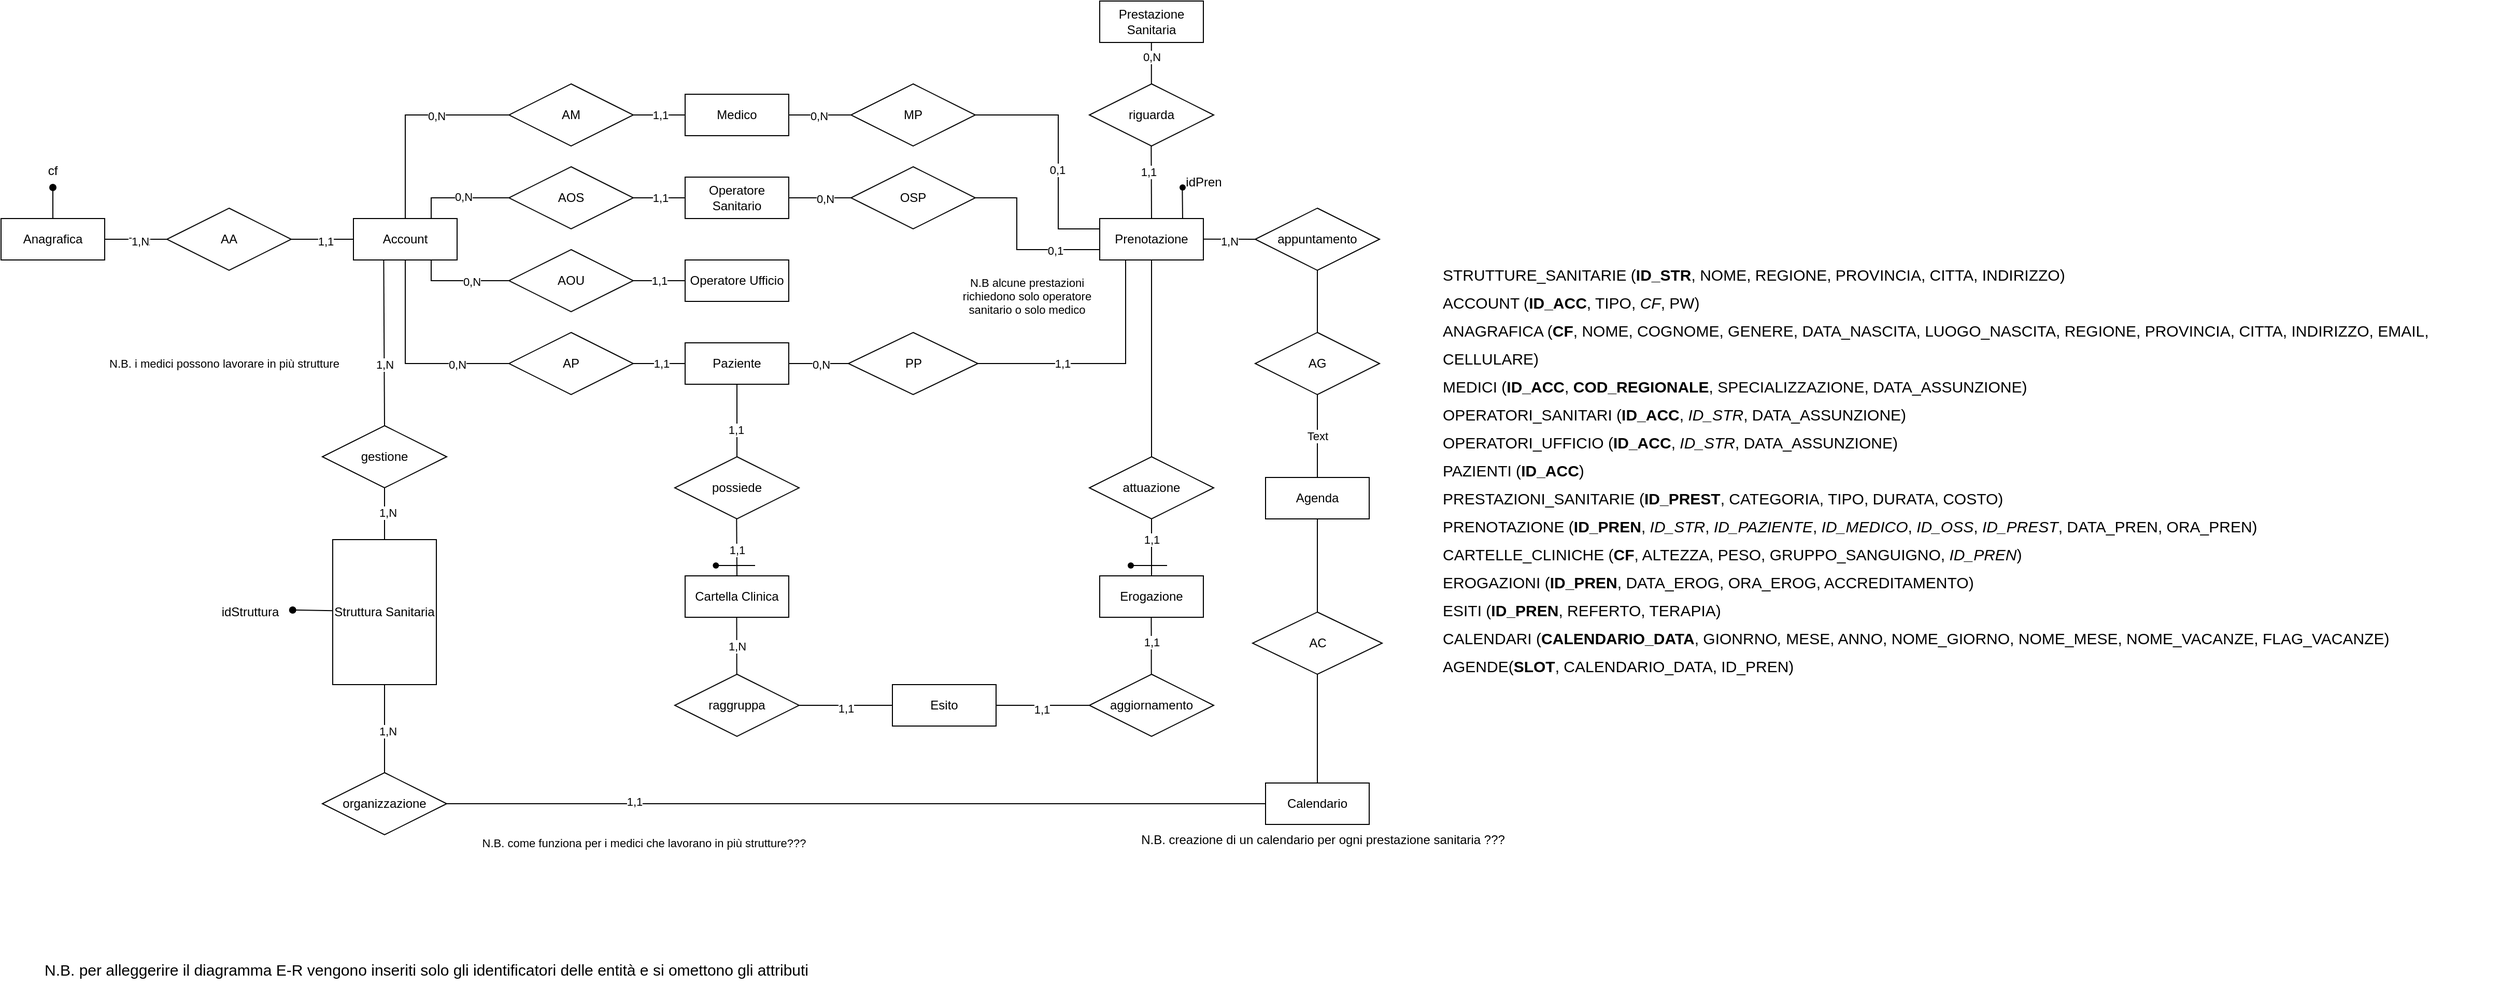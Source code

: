 <mxfile version="22.0.4" type="device">
  <diagram id="R2lEEEUBdFMjLlhIrx00" name="Page-1">
    <mxGraphModel dx="1909" dy="3309" grid="1" gridSize="10" guides="1" tooltips="1" connect="1" arrows="1" fold="1" page="1" pageScale="1" pageWidth="827" pageHeight="1169" math="0" shadow="0" extFonts="Permanent Marker^https://fonts.googleapis.com/css?family=Permanent+Marker">
      <root>
        <mxCell id="0" />
        <mxCell id="1" parent="0" />
        <mxCell id="ptyOjPC2TLaYeKYCXXiq-3" value="&lt;div style=&quot;text-align: left; line-height: 180%; font-size: 15px;&quot;&gt;&lt;span style=&quot;background-color: initial;&quot;&gt;&lt;font style=&quot;font-size: 15px;&quot;&gt;STRUTTURE_SANITARIE (&lt;b&gt;ID_STR&lt;/b&gt;, NOME, REGIONE, PROVINCIA, CITTA, INDIRIZZO)&lt;/font&gt;&lt;/span&gt;&lt;/div&gt;&lt;div style=&quot;text-align: left; line-height: 180%; font-size: 15px;&quot;&gt;&lt;span style=&quot;background-color: initial;&quot;&gt;&lt;font style=&quot;font-size: 15px;&quot;&gt;ACCOUNT (&lt;b&gt;ID_ACC&lt;/b&gt;, TIPO, &lt;i&gt;CF&lt;/i&gt;, PW)&lt;/font&gt;&lt;/span&gt;&lt;/div&gt;&lt;div style=&quot;text-align: left; line-height: 180%; font-size: 15px;&quot;&gt;&lt;div style=&quot;border-color: var(--border-color); line-height: 27px;&quot;&gt;&lt;font style=&quot;border-color: var(--border-color);&quot;&gt;ANAGRAFICA (&lt;b&gt;CF&lt;/b&gt;,&amp;nbsp;&lt;/font&gt;NOME, COGNOME, GENERE, DATA_NASCITA, LUOGO_NASCITA, REGIONE, PROVINCIA, CITTA, INDIRIZZO, EMAIL, CELLULARE&lt;span style=&quot;border-color: var(--border-color); background-color: initial;&quot;&gt;)&lt;/span&gt;&lt;/div&gt;&lt;/div&gt;&lt;div style=&quot;text-align: left; line-height: 180%; font-size: 15px;&quot;&gt;&lt;font style=&quot;font-size: 15px;&quot;&gt;&lt;font style=&quot;background-color: initial; font-size: 15px;&quot;&gt;MEDICI (&lt;b&gt;ID_ACC&lt;/b&gt;,&amp;nbsp;&lt;b&gt;COD_REGIONALE&lt;/b&gt;&lt;/font&gt;&lt;span style=&quot;background-color: initial;&quot;&gt;,&amp;nbsp;&lt;/span&gt;&lt;span style=&quot;background-color: initial; border-color: var(--border-color);&quot;&gt;SPECIALIZZAZIONE, DATA_ASSUNZIONE&lt;/span&gt;&lt;span style=&quot;background-color: initial;&quot;&gt;)&lt;/span&gt;&lt;/font&gt;&lt;/div&gt;&lt;div style=&quot;text-align: left; line-height: 180%; font-size: 15px;&quot;&gt;&lt;font style=&quot;background-color: initial;&quot;&gt;OPERATORI_SANITARI (&lt;b&gt;ID_ACC&lt;/b&gt;&lt;/font&gt;&lt;font style=&quot;background-color: initial;&quot;&gt;,&amp;nbsp;&lt;/font&gt;&lt;span style=&quot;background-color: initial;&quot;&gt;&lt;i&gt;ID_STR&lt;/i&gt;&lt;/span&gt;&lt;span style=&quot;background-color: initial;&quot;&gt;, DATA_ASSUNZIONE)&lt;/span&gt;&lt;br&gt;&lt;/div&gt;&lt;div style=&quot;text-align: left; line-height: 180%; font-size: 15px;&quot;&gt;&lt;font style=&quot;font-size: 15px;&quot;&gt;&lt;font style=&quot;background-color: initial; font-size: 15px;&quot;&gt;OPERATORI_UFFICIO (&lt;b&gt;ID_ACC&lt;/b&gt;&lt;/font&gt;&lt;span style=&quot;background-color: initial;&quot;&gt;,&amp;nbsp;&lt;/span&gt;&lt;span style=&quot;background-color: initial;&quot;&gt;&lt;i&gt;ID_STR&lt;/i&gt;,&amp;nbsp;&lt;/span&gt;&lt;span style=&quot;background-color: initial;&quot;&gt;DATA_ASSUNZIONE)&lt;/span&gt;&lt;/font&gt;&lt;/div&gt;&lt;div style=&quot;text-align: left; line-height: 180%; font-size: 15px;&quot;&gt;&lt;font style=&quot;font-size: 15px;&quot;&gt;&lt;font style=&quot;font-size: 15px;&quot;&gt;&lt;font style=&quot;font-size: 15px;&quot;&gt;PAZIENTI (&lt;b&gt;ID_ACC&lt;/b&gt;&lt;/font&gt;&lt;/font&gt;&lt;span style=&quot;background-color: initial; border-color: var(--border-color);&quot;&gt;)&lt;/span&gt;&lt;/font&gt;&lt;/div&gt;&lt;div style=&quot;text-align: left; line-height: 180%; font-size: 15px;&quot;&gt;&lt;font style=&quot;font-size: 15px;&quot;&gt;&lt;span style=&quot;background-color: initial; border-color: var(--border-color);&quot;&gt;PRESTAZIONI_SANITARIE (&lt;b style=&quot;border-color: var(--border-color);&quot;&gt;ID_PREST&lt;/b&gt;, CATEGORIA, TIPO, DURATA, COSTO)&lt;br&gt;&lt;/span&gt;&lt;/font&gt;&lt;/div&gt;&lt;div style=&quot;text-align: left; line-height: 180%; font-size: 15px;&quot;&gt;&lt;font style=&quot;font-size: 15px;&quot;&gt;&lt;span style=&quot;background-color: initial; border-color: var(--border-color);&quot;&gt;PRENOTAZIONE (&lt;b style=&quot;border-color: var(--border-color);&quot;&gt;ID_PREN&lt;/b&gt;, &lt;i&gt;ID_STR&lt;/i&gt;, &lt;i&gt;ID_PAZIENTE&lt;/i&gt;, &lt;i&gt;ID_MEDICO&lt;/i&gt;,&amp;nbsp;&lt;i style=&quot;border-color: var(--border-color);&quot;&gt;ID_OSS&lt;/i&gt;, &lt;i&gt;ID_PREST&lt;/i&gt;, DATA_PREN, ORA_PREN)&lt;br&gt;&lt;/span&gt;&lt;/font&gt;&lt;/div&gt;&lt;div style=&quot;text-align: left; line-height: 180%; font-size: 15px;&quot;&gt;&lt;font style=&quot;font-size: 15px;&quot;&gt;&lt;font style=&quot;font-size: 15px;&quot;&gt;CARTELLE_CLINICHE (&lt;b&gt;CF&lt;/b&gt;&lt;/font&gt;&lt;span style=&quot;background-color: initial;&quot;&gt;, ALTEZZA, PESO, GRUPPO_SANGUIGNO, &lt;i&gt;ID_PREN&lt;/i&gt;)&lt;/span&gt;&lt;/font&gt;&lt;/div&gt;&lt;div style=&quot;text-align: left; line-height: 180%; font-size: 15px;&quot;&gt;&lt;font style=&quot;font-size: 15px;&quot;&gt;&lt;font style=&quot;border-color: var(--border-color);&quot;&gt;EROGAZIONI (&lt;b style=&quot;border-color: var(--border-color);&quot;&gt;ID_PREN&lt;/b&gt;, DATA_EROG, ORA_EROG, ACCREDITAMENTO&lt;/font&gt;&lt;span style=&quot;border-color: var(--border-color); background-color: initial;&quot;&gt;)&lt;/span&gt;&lt;span style=&quot;background-color: initial;&quot;&gt;&lt;br&gt;&lt;/span&gt;&lt;/font&gt;&lt;/div&gt;&lt;div style=&quot;text-align: left; line-height: 180%; font-size: 15px;&quot;&gt;&lt;span style=&quot;background-color: initial;&quot;&gt;ESITI (&lt;/span&gt;&lt;b style=&quot;background-color: initial;&quot;&gt;ID_PREN&lt;/b&gt;&lt;span style=&quot;background-color: initial;&quot;&gt;, REFERTO, TERAPIA)&lt;/span&gt;&lt;br&gt;&lt;/div&gt;&lt;div style=&quot;text-align: left; line-height: 180%; font-size: 15px;&quot;&gt;&lt;span style=&quot;background-color: initial;&quot;&gt;&lt;font style=&quot;font-size: 15px;&quot;&gt;CALENDARI (&lt;b style=&quot;&quot;&gt;CALENDARIO_DATA&lt;/b&gt;, GIONRNO&lt;i&gt;, &lt;/i&gt;MESE, ANNO, NOME_GIORNO, NOME_MESE, NOME_VACANZE, FLAG_VACANZE)&lt;/font&gt;&lt;/span&gt;&lt;/div&gt;&lt;div style=&quot;text-align: left; line-height: 180%; font-size: 15px;&quot;&gt;&lt;span style=&quot;background-color: initial;&quot;&gt;&lt;font style=&quot;font-size: 15px;&quot;&gt;AGENDE(&lt;b&gt;SLOT&lt;/b&gt;, CALENDARIO_DATA, ID_PREN)&lt;/font&gt;&lt;/span&gt;&lt;/div&gt;" style="text;html=1;strokeColor=none;fillColor=none;align=center;verticalAlign=middle;whiteSpace=wrap;rounded=0;" parent="1" vertex="1">
          <mxGeometry x="1425" y="-2075" width="1020" height="495" as="geometry" />
        </mxCell>
        <mxCell id="gUbJ52QEXmq22FhOMIwd-122" value="" style="edgeStyle=none;shape=connector;rounded=0;orthogonalLoop=1;jettySize=auto;html=1;labelBackgroundColor=default;strokeColor=default;fontFamily=Helvetica;fontSize=11;fontColor=default;endArrow=oval;endFill=1;" parent="1" source="gUbJ52QEXmq22FhOMIwd-1" target="gUbJ52QEXmq22FhOMIwd-32" edge="1">
          <mxGeometry relative="1" as="geometry" />
        </mxCell>
        <mxCell id="mEbYNH82JLoo9C2fyUgM-3" value="" style="rounded=0;orthogonalLoop=1;jettySize=auto;html=1;endArrow=none;endFill=0;" parent="1" source="gUbJ52QEXmq22FhOMIwd-1" target="mEbYNH82JLoo9C2fyUgM-2" edge="1">
          <mxGeometry relative="1" as="geometry" />
        </mxCell>
        <mxCell id="mEbYNH82JLoo9C2fyUgM-5" value="Text" style="edgeLabel;html=1;align=center;verticalAlign=middle;resizable=0;points=[];fontSize=11;fontFamily=Helvetica;fontColor=default;" parent="mEbYNH82JLoo9C2fyUgM-3" vertex="1" connectable="0">
          <mxGeometry x="0.108" y="-2" relative="1" as="geometry">
            <mxPoint as="offset" />
          </mxGeometry>
        </mxCell>
        <mxCell id="mEbYNH82JLoo9C2fyUgM-7" value="1,N" style="edgeLabel;html=1;align=center;verticalAlign=middle;resizable=0;points=[];fontSize=11;fontFamily=Helvetica;fontColor=default;" parent="mEbYNH82JLoo9C2fyUgM-3" vertex="1" connectable="0">
          <mxGeometry x="0.133" y="-2" relative="1" as="geometry">
            <mxPoint as="offset" />
          </mxGeometry>
        </mxCell>
        <mxCell id="gUbJ52QEXmq22FhOMIwd-1" value="Anagrafica" style="whiteSpace=wrap;html=1;align=center;" parent="1" vertex="1">
          <mxGeometry x="35" y="-2070" width="100" height="40" as="geometry" />
        </mxCell>
        <mxCell id="gUbJ52QEXmq22FhOMIwd-127" value="" style="edgeStyle=none;shape=connector;rounded=0;orthogonalLoop=1;jettySize=auto;html=1;labelBackgroundColor=default;strokeColor=default;fontFamily=Helvetica;fontSize=11;fontColor=default;endArrow=none;endFill=0;" parent="1" source="gUbJ52QEXmq22FhOMIwd-2" target="gUbJ52QEXmq22FhOMIwd-126" edge="1">
          <mxGeometry relative="1" as="geometry" />
        </mxCell>
        <mxCell id="mEbYNH82JLoo9C2fyUgM-29" value="0,N" style="edgeLabel;html=1;align=center;verticalAlign=middle;resizable=0;points=[];fontSize=11;fontFamily=Helvetica;fontColor=default;" parent="gUbJ52QEXmq22FhOMIwd-127" vertex="1" connectable="0">
          <mxGeometry x="-0.031" y="-1" relative="1" as="geometry">
            <mxPoint as="offset" />
          </mxGeometry>
        </mxCell>
        <mxCell id="gUbJ52QEXmq22FhOMIwd-2" value="Medico" style="whiteSpace=wrap;html=1;align=center;" parent="1" vertex="1">
          <mxGeometry x="695" y="-2190" width="100" height="40" as="geometry" />
        </mxCell>
        <mxCell id="gUbJ52QEXmq22FhOMIwd-131" value="" style="edgeStyle=none;shape=connector;rounded=0;orthogonalLoop=1;jettySize=auto;html=1;labelBackgroundColor=default;strokeColor=default;fontFamily=Helvetica;fontSize=12;fontColor=default;endArrow=none;endFill=0;" parent="1" source="gUbJ52QEXmq22FhOMIwd-3" target="gUbJ52QEXmq22FhOMIwd-130" edge="1">
          <mxGeometry relative="1" as="geometry" />
        </mxCell>
        <mxCell id="mEbYNH82JLoo9C2fyUgM-30" value="0,N" style="edgeLabel;html=1;align=center;verticalAlign=middle;resizable=0;points=[];fontSize=11;fontFamily=Helvetica;fontColor=default;" parent="gUbJ52QEXmq22FhOMIwd-131" vertex="1" connectable="0">
          <mxGeometry x="0.174" y="-1" relative="1" as="geometry">
            <mxPoint as="offset" />
          </mxGeometry>
        </mxCell>
        <mxCell id="gUbJ52QEXmq22FhOMIwd-3" value="Operatore&lt;br&gt;Sanitario" style="whiteSpace=wrap;html=1;align=center;" parent="1" vertex="1">
          <mxGeometry x="695" y="-2110" width="100" height="40" as="geometry" />
        </mxCell>
        <mxCell id="gUbJ52QEXmq22FhOMIwd-4" value="Operatore Ufficio" style="whiteSpace=wrap;html=1;align=center;" parent="1" vertex="1">
          <mxGeometry x="695" y="-2030" width="100" height="40" as="geometry" />
        </mxCell>
        <mxCell id="gUbJ52QEXmq22FhOMIwd-133" value="" style="edgeStyle=none;shape=connector;rounded=0;orthogonalLoop=1;jettySize=auto;html=1;labelBackgroundColor=default;strokeColor=default;fontFamily=Helvetica;fontSize=12;fontColor=default;endArrow=none;endFill=0;" parent="1" source="gUbJ52QEXmq22FhOMIwd-5" target="gUbJ52QEXmq22FhOMIwd-132" edge="1">
          <mxGeometry relative="1" as="geometry" />
        </mxCell>
        <mxCell id="mEbYNH82JLoo9C2fyUgM-32" value="0,N" style="edgeLabel;html=1;align=center;verticalAlign=middle;resizable=0;points=[];fontSize=11;fontFamily=Helvetica;fontColor=default;" parent="gUbJ52QEXmq22FhOMIwd-133" vertex="1" connectable="0">
          <mxGeometry x="0.058" y="-1" relative="1" as="geometry">
            <mxPoint as="offset" />
          </mxGeometry>
        </mxCell>
        <mxCell id="gUbJ52QEXmq22FhOMIwd-142" value="" style="edgeStyle=none;shape=connector;rounded=0;orthogonalLoop=1;jettySize=auto;html=1;labelBackgroundColor=default;strokeColor=default;fontFamily=Helvetica;fontSize=12;fontColor=default;endArrow=none;endFill=0;" parent="1" source="gUbJ52QEXmq22FhOMIwd-5" target="gUbJ52QEXmq22FhOMIwd-26" edge="1">
          <mxGeometry relative="1" as="geometry" />
        </mxCell>
        <mxCell id="mEbYNH82JLoo9C2fyUgM-17" value="1,1" style="edgeLabel;html=1;align=center;verticalAlign=middle;resizable=0;points=[];fontSize=11;fontFamily=Helvetica;fontColor=default;" parent="gUbJ52QEXmq22FhOMIwd-142" vertex="1" connectable="0">
          <mxGeometry x="0.257" y="-1" relative="1" as="geometry">
            <mxPoint as="offset" />
          </mxGeometry>
        </mxCell>
        <mxCell id="gUbJ52QEXmq22FhOMIwd-5" value="Paziente" style="whiteSpace=wrap;html=1;align=center;" parent="1" vertex="1">
          <mxGeometry x="695" y="-1950" width="100" height="40" as="geometry" />
        </mxCell>
        <mxCell id="gUbJ52QEXmq22FhOMIwd-116" value="" style="edgeStyle=none;shape=connector;rounded=0;orthogonalLoop=1;jettySize=auto;html=1;labelBackgroundColor=default;strokeColor=default;fontFamily=Helvetica;fontSize=11;fontColor=default;endArrow=none;endFill=0;entryX=0;entryY=0.5;entryDx=0;entryDy=0;exitX=0.75;exitY=1;exitDx=0;exitDy=0;" parent="1" source="gUbJ52QEXmq22FhOMIwd-6" target="gUbJ52QEXmq22FhOMIwd-110" edge="1">
          <mxGeometry relative="1" as="geometry">
            <Array as="points">
              <mxPoint x="450" y="-2010" />
            </Array>
          </mxGeometry>
        </mxCell>
        <mxCell id="mEbYNH82JLoo9C2fyUgM-23" value="0,N" style="edgeLabel;html=1;align=center;verticalAlign=middle;resizable=0;points=[];fontSize=11;fontFamily=Helvetica;fontColor=default;" parent="gUbJ52QEXmq22FhOMIwd-116" vertex="1" connectable="0">
          <mxGeometry x="0.232" y="-1" relative="1" as="geometry">
            <mxPoint as="offset" />
          </mxGeometry>
        </mxCell>
        <mxCell id="gUbJ52QEXmq22FhOMIwd-117" value="" style="edgeStyle=none;shape=connector;rounded=0;orthogonalLoop=1;jettySize=auto;html=1;labelBackgroundColor=default;strokeColor=default;fontFamily=Helvetica;fontSize=11;fontColor=default;endArrow=none;endFill=0;entryX=0;entryY=0.5;entryDx=0;entryDy=0;exitX=0.75;exitY=0;exitDx=0;exitDy=0;" parent="1" source="gUbJ52QEXmq22FhOMIwd-6" target="gUbJ52QEXmq22FhOMIwd-109" edge="1">
          <mxGeometry relative="1" as="geometry">
            <Array as="points">
              <mxPoint x="450" y="-2090" />
            </Array>
          </mxGeometry>
        </mxCell>
        <mxCell id="mEbYNH82JLoo9C2fyUgM-22" value="0,N" style="edgeLabel;html=1;align=center;verticalAlign=middle;resizable=0;points=[];fontSize=11;fontFamily=Helvetica;fontColor=default;" parent="gUbJ52QEXmq22FhOMIwd-117" vertex="1" connectable="0">
          <mxGeometry x="0.077" y="1" relative="1" as="geometry">
            <mxPoint as="offset" />
          </mxGeometry>
        </mxCell>
        <mxCell id="gUbJ52QEXmq22FhOMIwd-6" value="Account" style="whiteSpace=wrap;html=1;align=center;" parent="1" vertex="1">
          <mxGeometry x="375" y="-2070" width="100" height="40" as="geometry" />
        </mxCell>
        <mxCell id="gUbJ52QEXmq22FhOMIwd-150" value="" style="edgeStyle=none;shape=connector;rounded=0;orthogonalLoop=1;jettySize=auto;html=1;labelBackgroundColor=default;strokeColor=default;fontFamily=Helvetica;fontSize=12;fontColor=default;endArrow=oval;endFill=1;entryX=1.017;entryY=0.433;entryDx=0;entryDy=0;entryPerimeter=0;exitX=0.002;exitY=0.49;exitDx=0;exitDy=0;exitPerimeter=0;" parent="1" source="gUbJ52QEXmq22FhOMIwd-8" target="gUbJ52QEXmq22FhOMIwd-73" edge="1">
          <mxGeometry relative="1" as="geometry" />
        </mxCell>
        <mxCell id="gUbJ52QEXmq22FhOMIwd-8" value="Struttura Sanitaria" style="whiteSpace=wrap;html=1;align=center;" parent="1" vertex="1">
          <mxGeometry x="355" y="-1760" width="100" height="140" as="geometry" />
        </mxCell>
        <mxCell id="gUbJ52QEXmq22FhOMIwd-9" value="gestione" style="shape=rhombus;perimeter=rhombusPerimeter;whiteSpace=wrap;html=1;align=center;" parent="1" vertex="1">
          <mxGeometry x="345" y="-1870" width="120" height="60" as="geometry" />
        </mxCell>
        <mxCell id="gUbJ52QEXmq22FhOMIwd-12" value="" style="endArrow=none;html=1;rounded=0;entryX=0.5;entryY=0;entryDx=0;entryDy=0;exitX=0.292;exitY=1;exitDx=0;exitDy=0;exitPerimeter=0;" parent="1" source="gUbJ52QEXmq22FhOMIwd-6" target="gUbJ52QEXmq22FhOMIwd-9" edge="1">
          <mxGeometry relative="1" as="geometry">
            <mxPoint x="425" y="-2030" as="sourcePoint" />
            <mxPoint x="675" y="-1890" as="targetPoint" />
          </mxGeometry>
        </mxCell>
        <mxCell id="mEbYNH82JLoo9C2fyUgM-8" value="1,N" style="edgeLabel;html=1;align=center;verticalAlign=middle;resizable=0;points=[];fontSize=11;fontFamily=Helvetica;fontColor=default;" parent="gUbJ52QEXmq22FhOMIwd-12" vertex="1" connectable="0">
          <mxGeometry x="0.268" y="3" relative="1" as="geometry">
            <mxPoint x="-3" y="-1" as="offset" />
          </mxGeometry>
        </mxCell>
        <mxCell id="gUbJ52QEXmq22FhOMIwd-13" value="" style="endArrow=none;html=1;rounded=0;exitX=0.5;exitY=1;exitDx=0;exitDy=0;entryX=0.5;entryY=0;entryDx=0;entryDy=0;" parent="1" source="gUbJ52QEXmq22FhOMIwd-9" target="gUbJ52QEXmq22FhOMIwd-8" edge="1">
          <mxGeometry relative="1" as="geometry">
            <mxPoint x="475" y="-1830" as="sourcePoint" />
            <mxPoint x="635" y="-1830" as="targetPoint" />
          </mxGeometry>
        </mxCell>
        <mxCell id="mEbYNH82JLoo9C2fyUgM-10" value="1,N" style="edgeLabel;html=1;align=center;verticalAlign=middle;resizable=0;points=[];fontSize=11;fontFamily=Helvetica;fontColor=default;" parent="gUbJ52QEXmq22FhOMIwd-13" vertex="1" connectable="0">
          <mxGeometry x="-0.04" y="3" relative="1" as="geometry">
            <mxPoint as="offset" />
          </mxGeometry>
        </mxCell>
        <mxCell id="gUbJ52QEXmq22FhOMIwd-26" value="possiede" style="shape=rhombus;perimeter=rhombusPerimeter;whiteSpace=wrap;html=1;align=center;" parent="1" vertex="1">
          <mxGeometry x="685" y="-1840" width="120" height="60" as="geometry" />
        </mxCell>
        <mxCell id="gUbJ52QEXmq22FhOMIwd-27" value="Cartella Clinica" style="whiteSpace=wrap;html=1;align=center;" parent="1" vertex="1">
          <mxGeometry x="695" y="-1725" width="100" height="40" as="geometry" />
        </mxCell>
        <mxCell id="gUbJ52QEXmq22FhOMIwd-32" value="cf" style="text;strokeColor=none;fillColor=none;spacingLeft=4;spacingRight=4;overflow=hidden;rotatable=0;points=[[0,0.5],[1,0.5]];portConstraint=eastwest;fontSize=12;whiteSpace=wrap;html=1;align=center;" parent="1" vertex="1">
          <mxGeometry x="65" y="-2130" width="40" height="30" as="geometry" />
        </mxCell>
        <mxCell id="gUbJ52QEXmq22FhOMIwd-33" value="Erogazione" style="whiteSpace=wrap;html=1;align=center;" parent="1" vertex="1">
          <mxGeometry x="1095" y="-1725" width="100" height="40" as="geometry" />
        </mxCell>
        <mxCell id="gUbJ52QEXmq22FhOMIwd-137" value="" style="edgeStyle=none;shape=connector;rounded=0;orthogonalLoop=1;jettySize=auto;html=1;labelBackgroundColor=default;strokeColor=default;fontFamily=Helvetica;fontSize=12;fontColor=default;endArrow=none;endFill=0;entryX=1;entryY=0.5;entryDx=0;entryDy=0;exitX=0;exitY=0.75;exitDx=0;exitDy=0;" parent="1" source="gUbJ52QEXmq22FhOMIwd-34" target="gUbJ52QEXmq22FhOMIwd-130" edge="1">
          <mxGeometry relative="1" as="geometry">
            <Array as="points">
              <mxPoint x="1015" y="-2040" />
              <mxPoint x="1015" y="-2090" />
            </Array>
          </mxGeometry>
        </mxCell>
        <mxCell id="mEbYNH82JLoo9C2fyUgM-34" value="0,1" style="edgeLabel;html=1;align=center;verticalAlign=middle;resizable=0;points=[];fontSize=11;fontFamily=Helvetica;fontColor=default;" parent="gUbJ52QEXmq22FhOMIwd-137" vertex="1" connectable="0">
          <mxGeometry x="-0.497" y="1" relative="1" as="geometry">
            <mxPoint as="offset" />
          </mxGeometry>
        </mxCell>
        <mxCell id="gUbJ52QEXmq22FhOMIwd-141" value="" style="edgeStyle=none;shape=connector;rounded=0;orthogonalLoop=1;jettySize=auto;html=1;labelBackgroundColor=default;strokeColor=default;fontFamily=Helvetica;fontSize=12;fontColor=default;endArrow=none;endFill=0;entryX=0.5;entryY=0;entryDx=0;entryDy=0;" parent="1" source="gUbJ52QEXmq22FhOMIwd-34" target="gUbJ52QEXmq22FhOMIwd-49" edge="1">
          <mxGeometry relative="1" as="geometry" />
        </mxCell>
        <mxCell id="gUbJ52QEXmq22FhOMIwd-34" value="Prenotazione" style="whiteSpace=wrap;html=1;align=center;" parent="1" vertex="1">
          <mxGeometry x="1095" y="-2070" width="100" height="40" as="geometry" />
        </mxCell>
        <mxCell id="gUbJ52QEXmq22FhOMIwd-39" value="riguarda" style="shape=rhombus;perimeter=rhombusPerimeter;whiteSpace=wrap;html=1;align=center;" parent="1" vertex="1">
          <mxGeometry x="1085" y="-2200" width="120" height="60" as="geometry" />
        </mxCell>
        <mxCell id="gUbJ52QEXmq22FhOMIwd-40" value="Prestazione Sanitaria" style="whiteSpace=wrap;html=1;align=center;" parent="1" vertex="1">
          <mxGeometry x="1095" y="-2280" width="100" height="40" as="geometry" />
        </mxCell>
        <mxCell id="gUbJ52QEXmq22FhOMIwd-41" value="" style="endArrow=none;html=1;rounded=0;" parent="1" edge="1">
          <mxGeometry relative="1" as="geometry">
            <mxPoint x="1145" y="-2070" as="sourcePoint" />
            <mxPoint x="1144.69" y="-2140" as="targetPoint" />
          </mxGeometry>
        </mxCell>
        <mxCell id="gUbJ52QEXmq22FhOMIwd-42" value="1,1" style="edgeLabel;html=1;align=center;verticalAlign=middle;resizable=0;points=[];" parent="gUbJ52QEXmq22FhOMIwd-41" vertex="1" connectable="0">
          <mxGeometry x="0.294" y="3" relative="1" as="geometry">
            <mxPoint as="offset" />
          </mxGeometry>
        </mxCell>
        <mxCell id="gUbJ52QEXmq22FhOMIwd-43" value="" style="endArrow=none;html=1;rounded=0;exitX=0.5;exitY=0;exitDx=0;exitDy=0;" parent="1" edge="1">
          <mxGeometry relative="1" as="geometry">
            <mxPoint x="1144.89" y="-2200" as="sourcePoint" />
            <mxPoint x="1144.89" y="-2240" as="targetPoint" />
          </mxGeometry>
        </mxCell>
        <mxCell id="mEbYNH82JLoo9C2fyUgM-16" value="0,N" style="edgeLabel;html=1;align=center;verticalAlign=middle;resizable=0;points=[];fontSize=11;fontFamily=Helvetica;fontColor=default;" parent="gUbJ52QEXmq22FhOMIwd-43" vertex="1" connectable="0">
          <mxGeometry x="0.3" relative="1" as="geometry">
            <mxPoint as="offset" />
          </mxGeometry>
        </mxCell>
        <mxCell id="gUbJ52QEXmq22FhOMIwd-49" value="attuazione" style="shape=rhombus;perimeter=rhombusPerimeter;whiteSpace=wrap;html=1;align=center;" parent="1" vertex="1">
          <mxGeometry x="1085" y="-1840" width="120" height="60" as="geometry" />
        </mxCell>
        <mxCell id="gUbJ52QEXmq22FhOMIwd-50" value="" style="endArrow=none;html=1;rounded=0;" parent="1" edge="1">
          <mxGeometry relative="1" as="geometry">
            <mxPoint x="1145" y="-1725" as="sourcePoint" />
            <mxPoint x="1145" y="-1780" as="targetPoint" />
          </mxGeometry>
        </mxCell>
        <mxCell id="gUbJ52QEXmq22FhOMIwd-51" value="1,1" style="edgeLabel;html=1;align=center;verticalAlign=middle;resizable=0;points=[];" parent="gUbJ52QEXmq22FhOMIwd-50" vertex="1" connectable="0">
          <mxGeometry x="0.294" y="3" relative="1" as="geometry">
            <mxPoint x="3" as="offset" />
          </mxGeometry>
        </mxCell>
        <mxCell id="gUbJ52QEXmq22FhOMIwd-54" value="" style="shape=waypoint;sketch=0;fillStyle=solid;size=6;pointerEvents=1;points=[];fillColor=none;resizable=0;rotatable=0;perimeter=centerPerimeter;snapToPoint=1;" parent="1" vertex="1">
          <mxGeometry x="1115" y="-1745" width="20" height="20" as="geometry" />
        </mxCell>
        <mxCell id="gUbJ52QEXmq22FhOMIwd-55" value="" style="endArrow=none;html=1;rounded=0;" parent="1" target="gUbJ52QEXmq22FhOMIwd-54" edge="1">
          <mxGeometry relative="1" as="geometry">
            <mxPoint x="1160" y="-1735" as="sourcePoint" />
            <mxPoint x="1130" y="-1735" as="targetPoint" />
          </mxGeometry>
        </mxCell>
        <mxCell id="gUbJ52QEXmq22FhOMIwd-145" value="" style="edgeStyle=none;shape=connector;rounded=0;orthogonalLoop=1;jettySize=auto;html=1;labelBackgroundColor=default;strokeColor=default;fontFamily=Helvetica;fontSize=12;fontColor=default;endArrow=none;endFill=0;" parent="1" source="gUbJ52QEXmq22FhOMIwd-56" target="gUbJ52QEXmq22FhOMIwd-107" edge="1">
          <mxGeometry relative="1" as="geometry" />
        </mxCell>
        <mxCell id="gUbJ52QEXmq22FhOMIwd-146" value="" style="edgeStyle=none;shape=connector;rounded=0;orthogonalLoop=1;jettySize=auto;html=1;labelBackgroundColor=default;strokeColor=default;fontFamily=Helvetica;fontSize=12;fontColor=default;endArrow=none;endFill=0;" parent="1" source="gUbJ52QEXmq22FhOMIwd-56" target="gUbJ52QEXmq22FhOMIwd-107" edge="1">
          <mxGeometry relative="1" as="geometry" />
        </mxCell>
        <mxCell id="gUbJ52QEXmq22FhOMIwd-56" value="Calendario" style="whiteSpace=wrap;html=1;align=center;" parent="1" vertex="1">
          <mxGeometry x="1255" y="-1525" width="100" height="40" as="geometry" />
        </mxCell>
        <mxCell id="gUbJ52QEXmq22FhOMIwd-148" value="" style="edgeStyle=none;shape=connector;rounded=0;orthogonalLoop=1;jettySize=auto;html=1;labelBackgroundColor=default;strokeColor=default;fontFamily=Helvetica;fontSize=12;fontColor=default;endArrow=none;endFill=0;entryX=0;entryY=0.5;entryDx=0;entryDy=0;" parent="1" source="gUbJ52QEXmq22FhOMIwd-57" target="gUbJ52QEXmq22FhOMIwd-56" edge="1">
          <mxGeometry relative="1" as="geometry" />
        </mxCell>
        <mxCell id="mEbYNH82JLoo9C2fyUgM-11" value="1,1" style="edgeLabel;html=1;align=center;verticalAlign=middle;resizable=0;points=[];fontSize=11;fontFamily=Helvetica;fontColor=default;" parent="gUbJ52QEXmq22FhOMIwd-148" vertex="1" connectable="0">
          <mxGeometry x="-0.542" y="2" relative="1" as="geometry">
            <mxPoint as="offset" />
          </mxGeometry>
        </mxCell>
        <mxCell id="gUbJ52QEXmq22FhOMIwd-57" value="organizzazione" style="shape=rhombus;perimeter=rhombusPerimeter;whiteSpace=wrap;html=1;align=center;" parent="1" vertex="1">
          <mxGeometry x="345" y="-1535" width="120" height="60" as="geometry" />
        </mxCell>
        <mxCell id="gUbJ52QEXmq22FhOMIwd-58" value="" style="endArrow=none;html=1;rounded=0;exitX=0.5;exitY=0;exitDx=0;exitDy=0;entryX=0.5;entryY=1;entryDx=0;entryDy=0;" parent="1" source="gUbJ52QEXmq22FhOMIwd-57" target="gUbJ52QEXmq22FhOMIwd-8" edge="1">
          <mxGeometry relative="1" as="geometry">
            <mxPoint x="424.76" y="-1580" as="sourcePoint" />
            <mxPoint x="424.76" y="-1620" as="targetPoint" />
          </mxGeometry>
        </mxCell>
        <mxCell id="mEbYNH82JLoo9C2fyUgM-12" value="1,N" style="edgeLabel;html=1;align=center;verticalAlign=middle;resizable=0;points=[];fontSize=11;fontFamily=Helvetica;fontColor=default;" parent="gUbJ52QEXmq22FhOMIwd-58" vertex="1" connectable="0">
          <mxGeometry x="-0.049" y="-3" relative="1" as="geometry">
            <mxPoint as="offset" />
          </mxGeometry>
        </mxCell>
        <mxCell id="gUbJ52QEXmq22FhOMIwd-60" value="appuntamento" style="shape=rhombus;perimeter=rhombusPerimeter;whiteSpace=wrap;html=1;align=center;" parent="1" vertex="1">
          <mxGeometry x="1245" y="-2080" width="120" height="60" as="geometry" />
        </mxCell>
        <mxCell id="gUbJ52QEXmq22FhOMIwd-63" value="" style="endArrow=none;html=1;rounded=0;entryX=0;entryY=0.5;entryDx=0;entryDy=0;" parent="1" target="gUbJ52QEXmq22FhOMIwd-60" edge="1">
          <mxGeometry relative="1" as="geometry">
            <mxPoint x="1195" y="-2050.17" as="sourcePoint" />
            <mxPoint x="1355" y="-2050.17" as="targetPoint" />
          </mxGeometry>
        </mxCell>
        <mxCell id="mEbYNH82JLoo9C2fyUgM-15" value="1,N" style="edgeLabel;html=1;align=center;verticalAlign=middle;resizable=0;points=[];fontSize=11;fontFamily=Helvetica;fontColor=default;" parent="gUbJ52QEXmq22FhOMIwd-63" vertex="1" connectable="0">
          <mxGeometry x="0.0" y="-2" relative="1" as="geometry">
            <mxPoint as="offset" />
          </mxGeometry>
        </mxCell>
        <mxCell id="gUbJ52QEXmq22FhOMIwd-73" value="idStruttura" style="text;html=1;align=center;verticalAlign=middle;resizable=0;points=[];autosize=1;strokeColor=none;fillColor=none;" parent="1" vertex="1">
          <mxGeometry x="235" y="-1705" width="80" height="30" as="geometry" />
        </mxCell>
        <mxCell id="gUbJ52QEXmq22FhOMIwd-74" value="" style="shape=waypoint;sketch=0;fillStyle=solid;size=6;pointerEvents=1;points=[];fillColor=none;resizable=0;rotatable=0;perimeter=centerPerimeter;snapToPoint=1;" parent="1" vertex="1">
          <mxGeometry x="1165" y="-2110" width="20" height="20" as="geometry" />
        </mxCell>
        <mxCell id="gUbJ52QEXmq22FhOMIwd-144" value="" style="edgeStyle=none;shape=connector;rounded=0;orthogonalLoop=1;jettySize=auto;html=1;labelBackgroundColor=default;strokeColor=default;fontFamily=Helvetica;fontSize=12;fontColor=default;endArrow=none;endFill=0;" parent="1" source="gUbJ52QEXmq22FhOMIwd-87" target="gUbJ52QEXmq22FhOMIwd-95" edge="1">
          <mxGeometry relative="1" as="geometry" />
        </mxCell>
        <mxCell id="mEbYNH82JLoo9C2fyUgM-18" value="1,1" style="edgeLabel;html=1;align=center;verticalAlign=middle;resizable=0;points=[];fontSize=11;fontFamily=Helvetica;fontColor=default;" parent="gUbJ52QEXmq22FhOMIwd-144" vertex="1" connectable="0">
          <mxGeometry x="0.027" y="4" relative="1" as="geometry">
            <mxPoint as="offset" />
          </mxGeometry>
        </mxCell>
        <mxCell id="gUbJ52QEXmq22FhOMIwd-87" value="aggiornamento" style="shape=rhombus;perimeter=rhombusPerimeter;whiteSpace=wrap;html=1;align=center;" parent="1" vertex="1">
          <mxGeometry x="1085" y="-1630" width="120" height="60" as="geometry" />
        </mxCell>
        <mxCell id="gUbJ52QEXmq22FhOMIwd-89" value="" style="endArrow=none;html=1;rounded=0;entryX=0.698;entryY=1.004;entryDx=0;entryDy=0;entryPerimeter=0;exitX=0.5;exitY=0;exitDx=0;exitDy=0;" parent="1" source="gUbJ52QEXmq22FhOMIwd-27" edge="1">
          <mxGeometry relative="1" as="geometry">
            <mxPoint x="744.69" y="-1730" as="sourcePoint" />
            <mxPoint x="744.66" y="-1780" as="targetPoint" />
          </mxGeometry>
        </mxCell>
        <mxCell id="gUbJ52QEXmq22FhOMIwd-90" value="1,1" style="edgeLabel;html=1;align=center;verticalAlign=middle;resizable=0;points=[];" parent="gUbJ52QEXmq22FhOMIwd-89" vertex="1" connectable="0">
          <mxGeometry x="0.097" y="-3" relative="1" as="geometry">
            <mxPoint x="-3" y="5" as="offset" />
          </mxGeometry>
        </mxCell>
        <mxCell id="gUbJ52QEXmq22FhOMIwd-91" value="" style="shape=waypoint;sketch=0;fillStyle=solid;size=6;pointerEvents=1;points=[];fillColor=none;resizable=0;rotatable=0;perimeter=centerPerimeter;snapToPoint=1;" parent="1" vertex="1">
          <mxGeometry x="714.69" y="-1745" width="20" height="20" as="geometry" />
        </mxCell>
        <mxCell id="gUbJ52QEXmq22FhOMIwd-92" value="" style="endArrow=none;html=1;rounded=0;" parent="1" edge="1">
          <mxGeometry relative="1" as="geometry">
            <mxPoint x="762.5" y="-1735" as="sourcePoint" />
            <mxPoint x="727.5" y="-1735" as="targetPoint" />
          </mxGeometry>
        </mxCell>
        <mxCell id="gUbJ52QEXmq22FhOMIwd-93" value="" style="endArrow=none;html=1;rounded=0;" parent="1" edge="1">
          <mxGeometry relative="1" as="geometry">
            <mxPoint x="1175" y="-2070" as="sourcePoint" />
            <mxPoint x="1174.69" y="-2100" as="targetPoint" />
          </mxGeometry>
        </mxCell>
        <mxCell id="gUbJ52QEXmq22FhOMIwd-94" value="idPren" style="text;html=1;align=center;verticalAlign=middle;resizable=0;points=[];autosize=1;strokeColor=none;fillColor=none;" parent="1" vertex="1">
          <mxGeometry x="1165" y="-2120" width="60" height="30" as="geometry" />
        </mxCell>
        <mxCell id="gUbJ52QEXmq22FhOMIwd-95" value="Esito" style="whiteSpace=wrap;html=1;align=center;" parent="1" vertex="1">
          <mxGeometry x="895.0" y="-1620" width="100" height="40" as="geometry" />
        </mxCell>
        <mxCell id="gUbJ52QEXmq22FhOMIwd-143" value="" style="edgeStyle=none;shape=connector;rounded=0;orthogonalLoop=1;jettySize=auto;html=1;labelBackgroundColor=default;strokeColor=default;fontFamily=Helvetica;fontSize=12;fontColor=default;endArrow=none;endFill=0;" parent="1" source="gUbJ52QEXmq22FhOMIwd-96" target="gUbJ52QEXmq22FhOMIwd-95" edge="1">
          <mxGeometry relative="1" as="geometry" />
        </mxCell>
        <mxCell id="mEbYNH82JLoo9C2fyUgM-19" value="1,1" style="edgeLabel;html=1;align=center;verticalAlign=middle;resizable=0;points=[];fontSize=11;fontFamily=Helvetica;fontColor=default;" parent="gUbJ52QEXmq22FhOMIwd-143" vertex="1" connectable="0">
          <mxGeometry x="-0.004" y="-3" relative="1" as="geometry">
            <mxPoint as="offset" />
          </mxGeometry>
        </mxCell>
        <mxCell id="gUbJ52QEXmq22FhOMIwd-96" value="raggruppa" style="shape=rhombus;perimeter=rhombusPerimeter;whiteSpace=wrap;html=1;align=center;" parent="1" vertex="1">
          <mxGeometry x="685.0" y="-1630" width="120" height="60" as="geometry" />
        </mxCell>
        <mxCell id="gUbJ52QEXmq22FhOMIwd-101" value="" style="endArrow=none;html=1;rounded=0;" parent="1" edge="1">
          <mxGeometry relative="1" as="geometry">
            <mxPoint x="744.75" y="-1685" as="sourcePoint" />
            <mxPoint x="744.84" y="-1630" as="targetPoint" />
          </mxGeometry>
        </mxCell>
        <mxCell id="gUbJ52QEXmq22FhOMIwd-102" value="1,N" style="edgeLabel;html=1;align=center;verticalAlign=middle;resizable=0;points=[];" parent="gUbJ52QEXmq22FhOMIwd-101" vertex="1" connectable="0">
          <mxGeometry x="0.003" relative="1" as="geometry">
            <mxPoint as="offset" />
          </mxGeometry>
        </mxCell>
        <mxCell id="gUbJ52QEXmq22FhOMIwd-103" value="" style="endArrow=none;html=1;rounded=0;" parent="1" edge="1">
          <mxGeometry relative="1" as="geometry">
            <mxPoint x="1144.75" y="-1685" as="sourcePoint" />
            <mxPoint x="1144.84" y="-1630" as="targetPoint" />
          </mxGeometry>
        </mxCell>
        <mxCell id="gUbJ52QEXmq22FhOMIwd-104" value="1,1" style="edgeLabel;html=1;align=center;verticalAlign=middle;resizable=0;points=[];" parent="gUbJ52QEXmq22FhOMIwd-103" vertex="1" connectable="0">
          <mxGeometry x="-0.15" relative="1" as="geometry">
            <mxPoint as="offset" />
          </mxGeometry>
        </mxCell>
        <mxCell id="gUbJ52QEXmq22FhOMIwd-107" value="N.B. creazione di un calendario per ogni prestazione sanitaria ???" style="text;html=1;align=center;verticalAlign=middle;resizable=0;points=[];autosize=1;strokeColor=none;fillColor=none;" parent="1" vertex="1">
          <mxGeometry x="1125" y="-1485" width="370" height="30" as="geometry" />
        </mxCell>
        <mxCell id="gUbJ52QEXmq22FhOMIwd-112" value="" style="rounded=0;orthogonalLoop=1;jettySize=auto;html=1;edgeStyle=orthogonalEdgeStyle;endArrow=none;endFill=0;" parent="1" source="gUbJ52QEXmq22FhOMIwd-108" target="gUbJ52QEXmq22FhOMIwd-2" edge="1">
          <mxGeometry relative="1" as="geometry">
            <Array as="points">
              <mxPoint x="675" y="-2170" />
              <mxPoint x="675" y="-2170" />
            </Array>
          </mxGeometry>
        </mxCell>
        <mxCell id="mEbYNH82JLoo9C2fyUgM-25" value="1,1" style="edgeLabel;html=1;align=center;verticalAlign=middle;resizable=0;points=[];fontSize=11;fontFamily=Helvetica;fontColor=default;" parent="gUbJ52QEXmq22FhOMIwd-112" vertex="1" connectable="0">
          <mxGeometry x="0.025" relative="1" as="geometry">
            <mxPoint as="offset" />
          </mxGeometry>
        </mxCell>
        <mxCell id="gUbJ52QEXmq22FhOMIwd-119" value="" style="edgeStyle=none;shape=connector;rounded=0;orthogonalLoop=1;jettySize=auto;html=1;labelBackgroundColor=default;strokeColor=default;fontFamily=Helvetica;fontSize=11;fontColor=default;endArrow=none;endFill=0;entryX=0.5;entryY=0;entryDx=0;entryDy=0;" parent="1" source="gUbJ52QEXmq22FhOMIwd-108" target="gUbJ52QEXmq22FhOMIwd-6" edge="1">
          <mxGeometry relative="1" as="geometry">
            <Array as="points">
              <mxPoint x="425" y="-2170" />
            </Array>
          </mxGeometry>
        </mxCell>
        <mxCell id="mEbYNH82JLoo9C2fyUgM-21" value="0,N" style="edgeLabel;html=1;align=center;verticalAlign=middle;resizable=0;points=[];fontSize=11;fontFamily=Helvetica;fontColor=default;" parent="gUbJ52QEXmq22FhOMIwd-119" vertex="1" connectable="0">
          <mxGeometry x="-0.298" y="1" relative="1" as="geometry">
            <mxPoint as="offset" />
          </mxGeometry>
        </mxCell>
        <mxCell id="gUbJ52QEXmq22FhOMIwd-108" value="AM" style="shape=rhombus;perimeter=rhombusPerimeter;whiteSpace=wrap;html=1;align=center;" parent="1" vertex="1">
          <mxGeometry x="525" y="-2200" width="120" height="60" as="geometry" />
        </mxCell>
        <mxCell id="gUbJ52QEXmq22FhOMIwd-113" value="" style="rounded=0;orthogonalLoop=1;jettySize=auto;html=1;endArrow=none;endFill=0;" parent="1" source="gUbJ52QEXmq22FhOMIwd-109" target="gUbJ52QEXmq22FhOMIwd-3" edge="1">
          <mxGeometry relative="1" as="geometry" />
        </mxCell>
        <mxCell id="mEbYNH82JLoo9C2fyUgM-26" value="1,1" style="edgeLabel;html=1;align=center;verticalAlign=middle;resizable=0;points=[];fontSize=11;fontFamily=Helvetica;fontColor=default;" parent="gUbJ52QEXmq22FhOMIwd-113" vertex="1" connectable="0">
          <mxGeometry x="0.013" relative="1" as="geometry">
            <mxPoint as="offset" />
          </mxGeometry>
        </mxCell>
        <mxCell id="gUbJ52QEXmq22FhOMIwd-109" value="AOS" style="shape=rhombus;perimeter=rhombusPerimeter;whiteSpace=wrap;html=1;align=center;" parent="1" vertex="1">
          <mxGeometry x="525" y="-2120" width="120" height="60" as="geometry" />
        </mxCell>
        <mxCell id="gUbJ52QEXmq22FhOMIwd-114" value="" style="rounded=0;orthogonalLoop=1;jettySize=auto;html=1;endArrow=none;endFill=0;" parent="1" source="gUbJ52QEXmq22FhOMIwd-110" target="gUbJ52QEXmq22FhOMIwd-4" edge="1">
          <mxGeometry relative="1" as="geometry" />
        </mxCell>
        <mxCell id="mEbYNH82JLoo9C2fyUgM-27" value="1,1" style="edgeLabel;html=1;align=center;verticalAlign=middle;resizable=0;points=[];fontSize=11;fontFamily=Helvetica;fontColor=default;" parent="gUbJ52QEXmq22FhOMIwd-114" vertex="1" connectable="0">
          <mxGeometry x="0.001" relative="1" as="geometry">
            <mxPoint as="offset" />
          </mxGeometry>
        </mxCell>
        <mxCell id="gUbJ52QEXmq22FhOMIwd-110" value="AOU" style="shape=rhombus;perimeter=rhombusPerimeter;whiteSpace=wrap;html=1;align=center;" parent="1" vertex="1">
          <mxGeometry x="525" y="-2040" width="120" height="60" as="geometry" />
        </mxCell>
        <mxCell id="gUbJ52QEXmq22FhOMIwd-115" value="" style="edgeStyle=none;shape=connector;rounded=0;orthogonalLoop=1;jettySize=auto;html=1;labelBackgroundColor=default;strokeColor=default;fontFamily=Helvetica;fontSize=11;fontColor=default;endArrow=none;endFill=0;" parent="1" source="gUbJ52QEXmq22FhOMIwd-111" target="gUbJ52QEXmq22FhOMIwd-5" edge="1">
          <mxGeometry relative="1" as="geometry" />
        </mxCell>
        <mxCell id="mEbYNH82JLoo9C2fyUgM-28" value="1,1" style="edgeLabel;html=1;align=center;verticalAlign=middle;resizable=0;points=[];fontSize=11;fontFamily=Helvetica;fontColor=default;" parent="gUbJ52QEXmq22FhOMIwd-115" vertex="1" connectable="0">
          <mxGeometry x="0.05" relative="1" as="geometry">
            <mxPoint as="offset" />
          </mxGeometry>
        </mxCell>
        <mxCell id="gUbJ52QEXmq22FhOMIwd-121" value="" style="edgeStyle=none;shape=connector;rounded=0;orthogonalLoop=1;jettySize=auto;html=1;labelBackgroundColor=default;strokeColor=default;fontFamily=Helvetica;fontSize=11;fontColor=default;endArrow=none;endFill=0;entryX=0.5;entryY=1;entryDx=0;entryDy=0;" parent="1" source="gUbJ52QEXmq22FhOMIwd-111" target="gUbJ52QEXmq22FhOMIwd-6" edge="1">
          <mxGeometry relative="1" as="geometry">
            <Array as="points">
              <mxPoint x="425" y="-1930" />
            </Array>
          </mxGeometry>
        </mxCell>
        <mxCell id="mEbYNH82JLoo9C2fyUgM-24" value="0,N" style="edgeLabel;html=1;align=center;verticalAlign=middle;resizable=0;points=[];fontSize=11;fontFamily=Helvetica;fontColor=default;" parent="gUbJ52QEXmq22FhOMIwd-121" vertex="1" connectable="0">
          <mxGeometry x="-0.498" y="1" relative="1" as="geometry">
            <mxPoint as="offset" />
          </mxGeometry>
        </mxCell>
        <mxCell id="gUbJ52QEXmq22FhOMIwd-111" value="AP" style="shape=rhombus;perimeter=rhombusPerimeter;whiteSpace=wrap;html=1;align=center;" parent="1" vertex="1">
          <mxGeometry x="525" y="-1960" width="120" height="60" as="geometry" />
        </mxCell>
        <mxCell id="gUbJ52QEXmq22FhOMIwd-135" value="" style="edgeStyle=none;shape=connector;rounded=0;orthogonalLoop=1;jettySize=auto;html=1;labelBackgroundColor=default;strokeColor=default;fontFamily=Helvetica;fontSize=12;fontColor=default;endArrow=none;endFill=0;entryX=0;entryY=0.25;entryDx=0;entryDy=0;exitX=1;exitY=0.5;exitDx=0;exitDy=0;" parent="1" source="gUbJ52QEXmq22FhOMIwd-126" target="gUbJ52QEXmq22FhOMIwd-34" edge="1">
          <mxGeometry relative="1" as="geometry">
            <Array as="points">
              <mxPoint x="1055" y="-2170" />
              <mxPoint x="1055" y="-2060" />
            </Array>
          </mxGeometry>
        </mxCell>
        <mxCell id="mEbYNH82JLoo9C2fyUgM-35" value="0,1" style="edgeLabel;html=1;align=center;verticalAlign=middle;resizable=0;points=[];fontSize=11;fontFamily=Helvetica;fontColor=default;" parent="gUbJ52QEXmq22FhOMIwd-135" vertex="1" connectable="0">
          <mxGeometry x="0.152" y="-1" relative="1" as="geometry">
            <mxPoint as="offset" />
          </mxGeometry>
        </mxCell>
        <mxCell id="gUbJ52QEXmq22FhOMIwd-126" value="MP" style="rhombus;whiteSpace=wrap;html=1;" parent="1" vertex="1">
          <mxGeometry x="855" y="-2200" width="120" height="60" as="geometry" />
        </mxCell>
        <mxCell id="gUbJ52QEXmq22FhOMIwd-130" value="OSP" style="rhombus;whiteSpace=wrap;html=1;" parent="1" vertex="1">
          <mxGeometry x="855" y="-2120" width="120" height="60" as="geometry" />
        </mxCell>
        <mxCell id="gUbJ52QEXmq22FhOMIwd-139" value="" style="edgeStyle=none;shape=connector;rounded=0;orthogonalLoop=1;jettySize=auto;html=1;labelBackgroundColor=default;strokeColor=default;fontFamily=Helvetica;fontSize=12;fontColor=default;endArrow=none;endFill=0;entryX=0.25;entryY=1;entryDx=0;entryDy=0;exitX=1;exitY=0.5;exitDx=0;exitDy=0;" parent="1" source="gUbJ52QEXmq22FhOMIwd-132" target="gUbJ52QEXmq22FhOMIwd-34" edge="1">
          <mxGeometry relative="1" as="geometry">
            <Array as="points">
              <mxPoint x="1120" y="-1930" />
            </Array>
          </mxGeometry>
        </mxCell>
        <mxCell id="mEbYNH82JLoo9C2fyUgM-33" value="1,1" style="edgeLabel;html=1;align=center;verticalAlign=middle;resizable=0;points=[];fontSize=11;fontFamily=Helvetica;fontColor=default;" parent="gUbJ52QEXmq22FhOMIwd-139" vertex="1" connectable="0">
          <mxGeometry x="-0.332" relative="1" as="geometry">
            <mxPoint as="offset" />
          </mxGeometry>
        </mxCell>
        <mxCell id="gUbJ52QEXmq22FhOMIwd-132" value="PP" style="rhombus;whiteSpace=wrap;html=1;" parent="1" vertex="1">
          <mxGeometry x="852.5" y="-1960" width="125" height="60" as="geometry" />
        </mxCell>
        <mxCell id="mEbYNH82JLoo9C2fyUgM-4" value="" style="edgeStyle=none;shape=connector;rounded=0;orthogonalLoop=1;jettySize=auto;html=1;labelBackgroundColor=default;strokeColor=default;align=center;verticalAlign=middle;fontFamily=Helvetica;fontSize=11;fontColor=default;endArrow=none;endFill=0;" parent="1" source="mEbYNH82JLoo9C2fyUgM-2" target="gUbJ52QEXmq22FhOMIwd-6" edge="1">
          <mxGeometry relative="1" as="geometry" />
        </mxCell>
        <mxCell id="mEbYNH82JLoo9C2fyUgM-6" value="1,1" style="edgeLabel;html=1;align=center;verticalAlign=middle;resizable=0;points=[];fontSize=11;fontFamily=Helvetica;fontColor=default;" parent="mEbYNH82JLoo9C2fyUgM-4" vertex="1" connectable="0">
          <mxGeometry x="0.1" y="-2" relative="1" as="geometry">
            <mxPoint as="offset" />
          </mxGeometry>
        </mxCell>
        <mxCell id="mEbYNH82JLoo9C2fyUgM-2" value="AA" style="rhombus;whiteSpace=wrap;html=1;" parent="1" vertex="1">
          <mxGeometry x="195" y="-2080" width="120" height="60" as="geometry" />
        </mxCell>
        <mxCell id="mEbYNH82JLoo9C2fyUgM-9" value="N.B. i medici possono lavorare in più strutture" style="text;html=1;align=center;verticalAlign=middle;resizable=0;points=[];autosize=1;strokeColor=none;fillColor=none;fontSize=11;fontFamily=Helvetica;fontColor=default;" parent="1" vertex="1">
          <mxGeometry x="125" y="-1945" width="250" height="30" as="geometry" />
        </mxCell>
        <mxCell id="mEbYNH82JLoo9C2fyUgM-13" value="N.B. come funziona per i medici che lavorano in più strutture???" style="text;html=1;align=center;verticalAlign=middle;resizable=0;points=[];autosize=1;strokeColor=none;fillColor=none;fontSize=11;fontFamily=Helvetica;fontColor=default;" parent="1" vertex="1">
          <mxGeometry x="485" y="-1482" width="340" height="30" as="geometry" />
        </mxCell>
        <mxCell id="mEbYNH82JLoo9C2fyUgM-20" value="&lt;font style=&quot;font-size: 15px;&quot;&gt;N.B. per alleggerire il diagramma E-R vengono inseriti solo gli identificatori delle entità e si omettono gli attributi&lt;/font&gt;" style="text;html=1;align=center;verticalAlign=middle;resizable=0;points=[];autosize=1;strokeColor=none;fillColor=none;fontSize=11;fontFamily=Helvetica;fontColor=default;" parent="1" vertex="1">
          <mxGeometry x="65" y="-1360" width="760" height="30" as="geometry" />
        </mxCell>
        <mxCell id="mEbYNH82JLoo9C2fyUgM-36" value="N.B alcune prestazioni richiedono solo operatore sanitario o solo medico" style="text;html=1;strokeColor=none;fillColor=none;align=center;verticalAlign=middle;whiteSpace=wrap;rounded=0;fontSize=11;fontFamily=Helvetica;fontColor=default;" parent="1" vertex="1">
          <mxGeometry x="945" y="-2010" width="160" height="30" as="geometry" />
        </mxCell>
        <mxCell id="Pr2TH8SciHlRJCnXBaCw-4" value="" style="rounded=0;orthogonalLoop=1;jettySize=auto;html=1;endArrow=none;endFill=0;" edge="1" parent="1" source="Pr2TH8SciHlRJCnXBaCw-2" target="Pr2TH8SciHlRJCnXBaCw-3">
          <mxGeometry relative="1" as="geometry" />
        </mxCell>
        <mxCell id="Pr2TH8SciHlRJCnXBaCw-7" value="Text" style="edgeLabel;html=1;align=center;verticalAlign=middle;resizable=0;points=[];" vertex="1" connectable="0" parent="Pr2TH8SciHlRJCnXBaCw-4">
          <mxGeometry x="-0.003" relative="1" as="geometry">
            <mxPoint as="offset" />
          </mxGeometry>
        </mxCell>
        <mxCell id="Pr2TH8SciHlRJCnXBaCw-10" value="" style="edgeStyle=none;shape=connector;rounded=0;orthogonalLoop=1;jettySize=auto;html=1;labelBackgroundColor=default;strokeColor=default;align=center;verticalAlign=middle;fontFamily=Helvetica;fontSize=11;fontColor=default;endArrow=none;endFill=0;" edge="1" parent="1" source="Pr2TH8SciHlRJCnXBaCw-2" target="Pr2TH8SciHlRJCnXBaCw-9">
          <mxGeometry relative="1" as="geometry" />
        </mxCell>
        <mxCell id="Pr2TH8SciHlRJCnXBaCw-2" value="Agenda" style="whiteSpace=wrap;html=1;align=center;" vertex="1" parent="1">
          <mxGeometry x="1255" y="-1820" width="100" height="40" as="geometry" />
        </mxCell>
        <mxCell id="Pr2TH8SciHlRJCnXBaCw-8" value="" style="edgeStyle=none;shape=connector;rounded=0;orthogonalLoop=1;jettySize=auto;html=1;labelBackgroundColor=default;strokeColor=default;align=center;verticalAlign=middle;fontFamily=Helvetica;fontSize=11;fontColor=default;endArrow=none;endFill=0;" edge="1" parent="1" source="Pr2TH8SciHlRJCnXBaCw-3" target="gUbJ52QEXmq22FhOMIwd-60">
          <mxGeometry relative="1" as="geometry" />
        </mxCell>
        <mxCell id="Pr2TH8SciHlRJCnXBaCw-3" value="AG" style="rhombus;whiteSpace=wrap;html=1;" vertex="1" parent="1">
          <mxGeometry x="1245" y="-1960" width="120" height="60" as="geometry" />
        </mxCell>
        <mxCell id="Pr2TH8SciHlRJCnXBaCw-11" value="" style="edgeStyle=none;shape=connector;rounded=0;orthogonalLoop=1;jettySize=auto;html=1;labelBackgroundColor=default;strokeColor=default;align=center;verticalAlign=middle;fontFamily=Helvetica;fontSize=11;fontColor=default;endArrow=none;endFill=0;" edge="1" parent="1" source="Pr2TH8SciHlRJCnXBaCw-9" target="gUbJ52QEXmq22FhOMIwd-56">
          <mxGeometry relative="1" as="geometry" />
        </mxCell>
        <mxCell id="Pr2TH8SciHlRJCnXBaCw-9" value="AC" style="rhombus;whiteSpace=wrap;html=1;" vertex="1" parent="1">
          <mxGeometry x="1242.5" y="-1690" width="125" height="60" as="geometry" />
        </mxCell>
      </root>
    </mxGraphModel>
  </diagram>
</mxfile>
